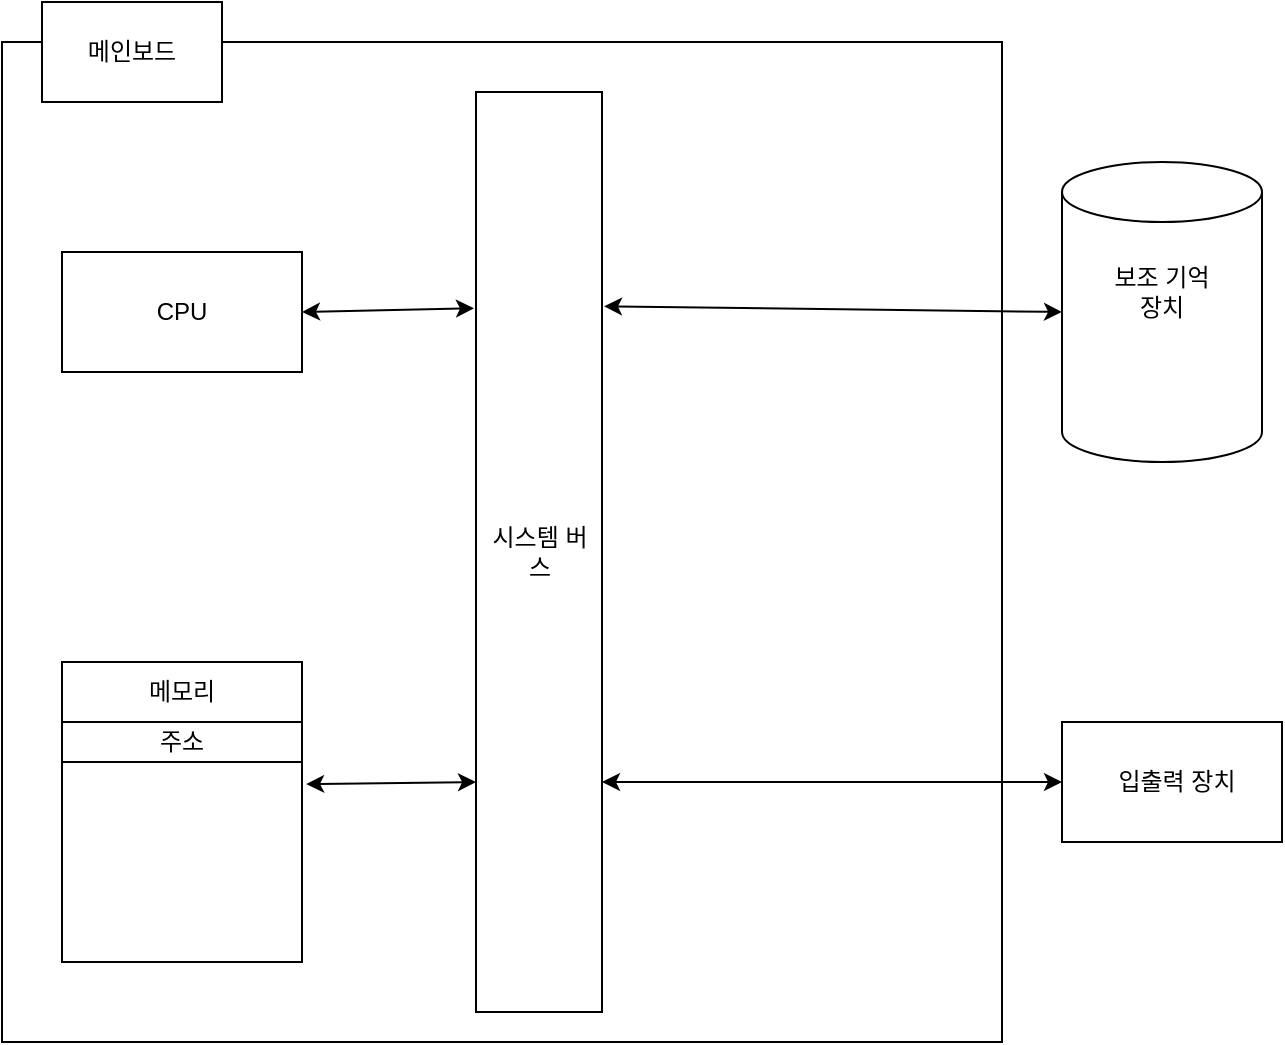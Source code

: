 <mxfile version="24.2.5" type="github">
  <diagram name="페이지-1" id="uv1vT6fEUaY8QceFDgVP">
    <mxGraphModel dx="1388" dy="756" grid="1" gridSize="10" guides="1" tooltips="1" connect="1" arrows="1" fold="1" page="1" pageScale="1" pageWidth="827" pageHeight="1169" math="0" shadow="0">
      <root>
        <mxCell id="0" />
        <mxCell id="1" parent="0" />
        <mxCell id="HpB46hcKwU0QstRJ9Xz--1" value="" style="whiteSpace=wrap;html=1;aspect=fixed;" vertex="1" parent="1">
          <mxGeometry x="150" y="100" width="500" height="500" as="geometry" />
        </mxCell>
        <mxCell id="HpB46hcKwU0QstRJ9Xz--3" value="" style="rounded=0;whiteSpace=wrap;html=1;" vertex="1" parent="1">
          <mxGeometry x="387" y="125" width="63" height="460" as="geometry" />
        </mxCell>
        <mxCell id="HpB46hcKwU0QstRJ9Xz--4" value="시스템 버스" style="text;html=1;align=center;verticalAlign=middle;whiteSpace=wrap;rounded=0;direction=south;" vertex="1" parent="1">
          <mxGeometry x="393.5" y="325" width="50" height="60" as="geometry" />
        </mxCell>
        <mxCell id="HpB46hcKwU0QstRJ9Xz--5" value="" style="shape=cylinder3;whiteSpace=wrap;html=1;boundedLbl=1;backgroundOutline=1;size=15;" vertex="1" parent="1">
          <mxGeometry x="680" y="160" width="100" height="150" as="geometry" />
        </mxCell>
        <mxCell id="HpB46hcKwU0QstRJ9Xz--6" value="보조 기억 장치" style="text;html=1;align=center;verticalAlign=middle;whiteSpace=wrap;rounded=0;" vertex="1" parent="1">
          <mxGeometry x="700" y="210" width="60" height="30" as="geometry" />
        </mxCell>
        <mxCell id="HpB46hcKwU0QstRJ9Xz--7" value="" style="rounded=0;whiteSpace=wrap;html=1;" vertex="1" parent="1">
          <mxGeometry x="680" y="440" width="110" height="60" as="geometry" />
        </mxCell>
        <mxCell id="HpB46hcKwU0QstRJ9Xz--8" value="입출력 장치" style="text;html=1;align=center;verticalAlign=middle;whiteSpace=wrap;rounded=0;" vertex="1" parent="1">
          <mxGeometry x="695" y="457.5" width="85" height="25" as="geometry" />
        </mxCell>
        <mxCell id="HpB46hcKwU0QstRJ9Xz--12" value="" style="endArrow=classic;html=1;rounded=0;entryX=0;entryY=0.5;entryDx=0;entryDy=0;entryPerimeter=0;exitX=1.016;exitY=0.233;exitDx=0;exitDy=0;exitPerimeter=0;startArrow=classic;startFill=1;endFill=1;" edge="1" parent="1" source="HpB46hcKwU0QstRJ9Xz--3" target="HpB46hcKwU0QstRJ9Xz--5">
          <mxGeometry width="50" height="50" relative="1" as="geometry">
            <mxPoint x="390" y="300" as="sourcePoint" />
            <mxPoint x="440" y="250" as="targetPoint" />
          </mxGeometry>
        </mxCell>
        <mxCell id="HpB46hcKwU0QstRJ9Xz--13" value="" style="endArrow=classic;html=1;rounded=0;entryX=0;entryY=0.5;entryDx=0;entryDy=0;exitX=1;exitY=0.75;exitDx=0;exitDy=0;startArrow=classic;startFill=1;endFill=1;" edge="1" parent="1" source="HpB46hcKwU0QstRJ9Xz--3" target="HpB46hcKwU0QstRJ9Xz--7">
          <mxGeometry width="50" height="50" relative="1" as="geometry">
            <mxPoint x="390" y="300" as="sourcePoint" />
            <mxPoint x="440" y="250" as="targetPoint" />
          </mxGeometry>
        </mxCell>
        <mxCell id="HpB46hcKwU0QstRJ9Xz--14" value="CPU" style="rounded=0;whiteSpace=wrap;html=1;" vertex="1" parent="1">
          <mxGeometry x="180" y="205" width="120" height="60" as="geometry" />
        </mxCell>
        <mxCell id="HpB46hcKwU0QstRJ9Xz--15" value="" style="endArrow=classic;html=1;rounded=0;exitX=1;exitY=0.5;exitDx=0;exitDy=0;entryX=-0.016;entryY=0.235;entryDx=0;entryDy=0;entryPerimeter=0;startArrow=classic;startFill=1;endFill=1;" edge="1" parent="1" source="HpB46hcKwU0QstRJ9Xz--14" target="HpB46hcKwU0QstRJ9Xz--3">
          <mxGeometry width="50" height="50" relative="1" as="geometry">
            <mxPoint x="390" y="300" as="sourcePoint" />
            <mxPoint x="380" y="235" as="targetPoint" />
          </mxGeometry>
        </mxCell>
        <mxCell id="HpB46hcKwU0QstRJ9Xz--16" value="" style="rounded=0;whiteSpace=wrap;html=1;" vertex="1" parent="1">
          <mxGeometry x="180" y="410" width="120" height="150" as="geometry" />
        </mxCell>
        <mxCell id="HpB46hcKwU0QstRJ9Xz--17" value="메모리" style="text;html=1;align=center;verticalAlign=middle;whiteSpace=wrap;rounded=0;fontStyle=0;strokeColor=default;" vertex="1" parent="1">
          <mxGeometry x="180" y="410" width="120" height="30" as="geometry" />
        </mxCell>
        <mxCell id="HpB46hcKwU0QstRJ9Xz--20" value="주소" style="rounded=0;whiteSpace=wrap;html=1;" vertex="1" parent="1">
          <mxGeometry x="180" y="440" width="120" height="20" as="geometry" />
        </mxCell>
        <mxCell id="HpB46hcKwU0QstRJ9Xz--25" value="" style="endArrow=classic;html=1;rounded=0;exitX=1.017;exitY=0.407;exitDx=0;exitDy=0;exitPerimeter=0;entryX=0;entryY=0.75;entryDx=0;entryDy=0;startArrow=classic;startFill=1;endFill=1;" edge="1" parent="1" source="HpB46hcKwU0QstRJ9Xz--16" target="HpB46hcKwU0QstRJ9Xz--3">
          <mxGeometry width="50" height="50" relative="1" as="geometry">
            <mxPoint x="390" y="410" as="sourcePoint" />
            <mxPoint x="440" y="360" as="targetPoint" />
          </mxGeometry>
        </mxCell>
        <mxCell id="HpB46hcKwU0QstRJ9Xz--27" value="메인보드" style="rounded=0;whiteSpace=wrap;html=1;" vertex="1" parent="1">
          <mxGeometry x="170" y="80" width="90" height="50" as="geometry" />
        </mxCell>
      </root>
    </mxGraphModel>
  </diagram>
</mxfile>
